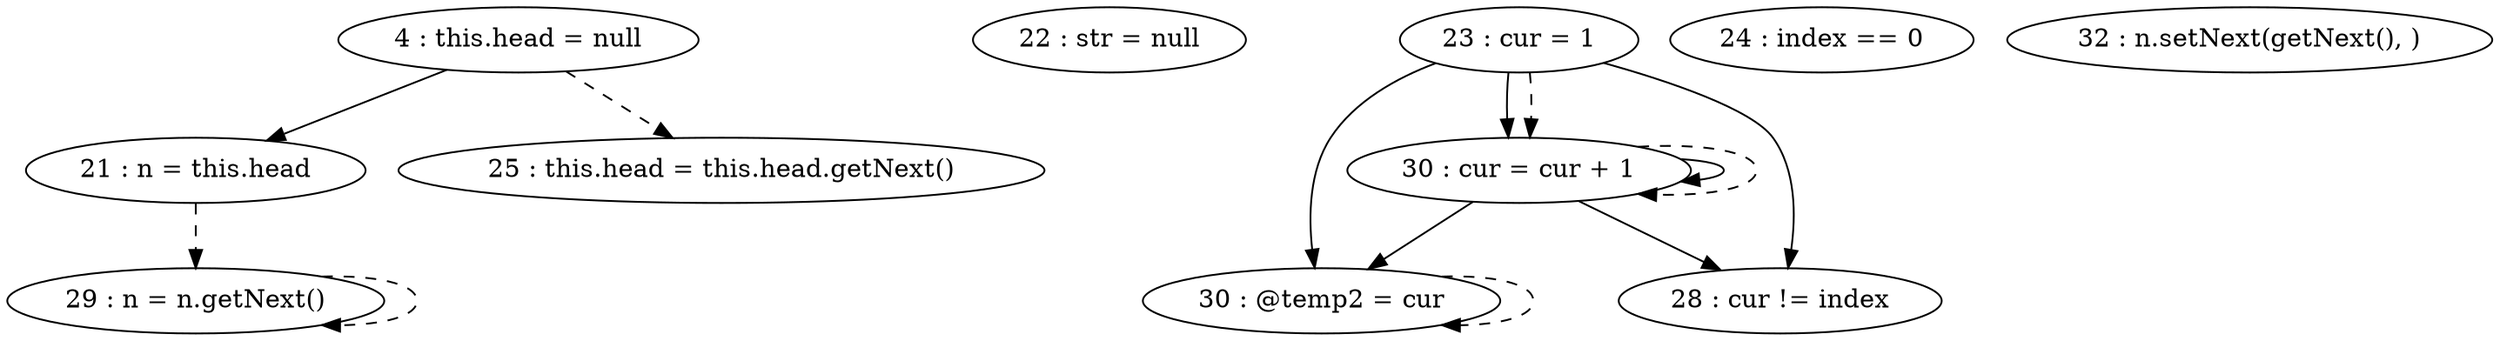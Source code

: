 digraph G {
"4 : this.head = null"
"4 : this.head = null" -> "21 : n = this.head"
"4 : this.head = null" -> "25 : this.head = this.head.getNext()" [style=dashed]
"21 : n = this.head"
"21 : n = this.head" -> "29 : n = n.getNext()" [style=dashed]
"22 : str = null"
"23 : cur = 1"
"23 : cur = 1" -> "30 : @temp2 = cur"
"23 : cur = 1" -> "30 : cur = cur + 1"
"23 : cur = 1" -> "28 : cur != index"
"23 : cur = 1" -> "30 : cur = cur + 1" [style=dashed]
"24 : index == 0"
"25 : this.head = this.head.getNext()"
"28 : cur != index"
"29 : n = n.getNext()"
"29 : n = n.getNext()" -> "29 : n = n.getNext()" [style=dashed]
"30 : @temp2 = cur"
"30 : @temp2 = cur" -> "30 : @temp2 = cur" [style=dashed]
"30 : cur = cur + 1"
"30 : cur = cur + 1" -> "30 : @temp2 = cur"
"30 : cur = cur + 1" -> "30 : cur = cur + 1"
"30 : cur = cur + 1" -> "28 : cur != index"
"30 : cur = cur + 1" -> "30 : cur = cur + 1" [style=dashed]
"28 : cur != index"
"32 : n.setNext(getNext(), )"
}